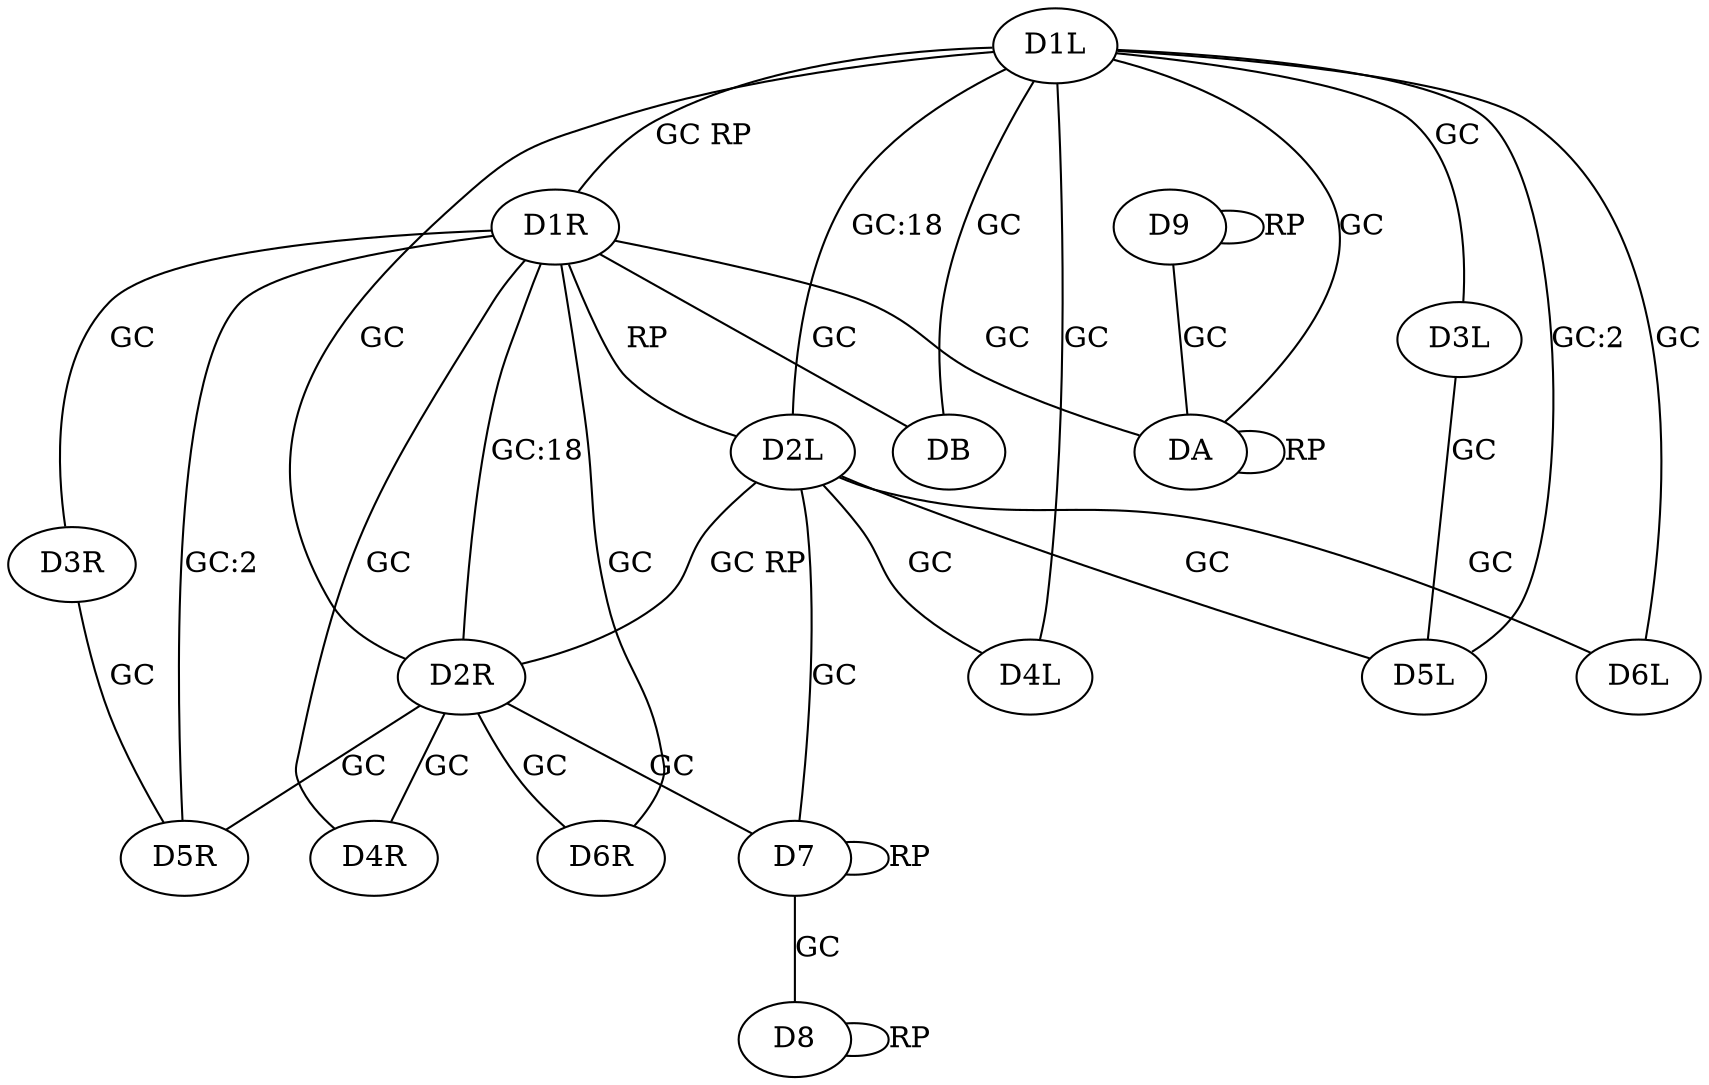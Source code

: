 graph {
D1L -- D1R [label="GC RP"]
D2L -- D2R [label="GC RP"]
D1L -- D2L [label="GC:18"]
D1R -- D2R [label="GC:18"]

D1L -- D5L [label="GC:2"]
D1R -- D5R [label="GC:2"]

D7 -- D7 [label="RP"]
D8 -- D8 [label="RP"]
D9 -- D9 [label="RP"]
DA -- DA [label="RP"]
D1L -- D2R [label="GC"]
D1R -- D2L [label="RP"]

D1L -- D3L [label="GC"]
D1R -- D3R [label="GC"]
D1L -- D4L [label="GC"]
D1R -- D4R [label="GC"]

D1L -- D6L [label="GC", width=1.0]
D1R -- D6R [label="GC"]

D1L,D1R -- DA [label="GC"]
D1L,D1R -- DB [label="GC"]
D2L -- D4L [label="GC"]
D2R -- D4R [label="GC"]
D2L -- D5L [label="GC"]
D2R -- D5R [label="GC"]
D2L -- D6L [label="GC"]
D2R -- D6R [label="GC"]
D2L,D2R -- D7 [label="GC"]
D3L -- D5L [label="GC"]
D3R -- D5R [label="GC"]
D7 -- D8 [label="GC"]
D9 -- DA [label="GC"]

}






